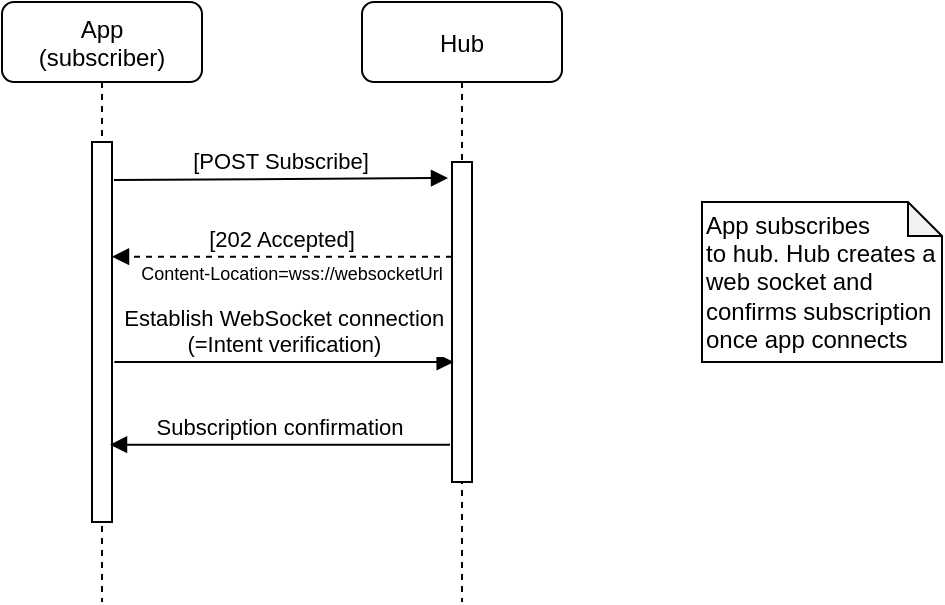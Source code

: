 <mxfile version="13.4.9" type="device"><diagram id="kgpKYQtTHZ0yAKxKKP6v" name="Page-1"><mxGraphModel dx="1422" dy="713" grid="1" gridSize="10" guides="1" tooltips="1" connect="1" arrows="1" fold="1" page="1" pageScale="1" pageWidth="850" pageHeight="1100" math="0" shadow="0"><root><mxCell id="0"/><mxCell id="1" parent="0"/><mxCell id="3nuBFxr9cyL0pnOWT2aG-1" value="App&#10;(subscriber)" style="shape=umlLifeline;perimeter=lifelinePerimeter;container=1;collapsible=0;recursiveResize=0;rounded=1;shadow=0;strokeWidth=1;" parent="1" vertex="1"><mxGeometry x="160" y="80" width="100" height="300" as="geometry"/></mxCell><mxCell id="3nuBFxr9cyL0pnOWT2aG-2" value="" style="points=[];perimeter=orthogonalPerimeter;rounded=0;shadow=0;strokeWidth=1;" parent="3nuBFxr9cyL0pnOWT2aG-1" vertex="1"><mxGeometry x="45" y="70" width="10" height="190" as="geometry"/></mxCell><mxCell id="3nuBFxr9cyL0pnOWT2aG-5" value="Hub" style="shape=umlLifeline;perimeter=lifelinePerimeter;container=1;collapsible=0;recursiveResize=0;rounded=1;shadow=0;strokeWidth=1;" parent="1" vertex="1"><mxGeometry x="340" y="80" width="100" height="300" as="geometry"/></mxCell><mxCell id="3nuBFxr9cyL0pnOWT2aG-6" value="" style="points=[];perimeter=orthogonalPerimeter;rounded=0;shadow=0;strokeWidth=1;" parent="3nuBFxr9cyL0pnOWT2aG-5" vertex="1"><mxGeometry x="45" y="80" width="10" height="160" as="geometry"/></mxCell><mxCell id="3nuBFxr9cyL0pnOWT2aG-8" value="[POST Subscribe]" style="verticalAlign=bottom;endArrow=block;entryX=-0.2;entryY=0.05;shadow=0;strokeWidth=1;exitX=1.1;exitY=0.1;exitDx=0;exitDy=0;exitPerimeter=0;entryDx=0;entryDy=0;entryPerimeter=0;" parent="1" source="3nuBFxr9cyL0pnOWT2aG-2" target="3nuBFxr9cyL0pnOWT2aG-6" edge="1"><mxGeometry relative="1" as="geometry"><mxPoint x="315" y="160" as="sourcePoint"/></mxGeometry></mxCell><mxCell id="3nuBFxr9cyL0pnOWT2aG-9" value="[202 Accepted]" style="verticalAlign=bottom;endArrow=block;shadow=0;strokeWidth=1;fontSize=11;dashed=1;entryX=1;entryY=0.265;entryDx=0;entryDy=0;entryPerimeter=0;" parent="1" edge="1"><mxGeometry relative="1" as="geometry"><mxPoint x="385" y="207.35" as="sourcePoint"/><mxPoint x="215" y="207.35" as="targetPoint"/><mxPoint as="offset"/></mxGeometry></mxCell><mxCell id="dIY0lXZBSIcsDhcMPA9w-8" value="App subscribes &lt;br&gt;to hub. Hub creates a web socket and confirms subscription once app connects" style="shape=note;whiteSpace=wrap;html=1;backgroundOutline=1;darkOpacity=0.05;rounded=1;align=left;size=17;" vertex="1" parent="1"><mxGeometry x="510" y="180" width="120" height="80" as="geometry"/></mxCell><mxCell id="dIY0lXZBSIcsDhcMPA9w-29" value="&lt;font style=&quot;font-size: 9px&quot;&gt;Content-Location=wss://websocketUrl&lt;/font&gt;" style="text;html=1;strokeColor=none;fillColor=none;align=center;verticalAlign=middle;whiteSpace=wrap;rounded=0;fontSize=10;" vertex="1" parent="1"><mxGeometry x="210" y="205" width="190" height="20" as="geometry"/></mxCell><mxCell id="dIY0lXZBSIcsDhcMPA9w-31" value="Establish WebSocket connection&#10;(=Intent verification)" style="verticalAlign=bottom;endArrow=block;shadow=0;strokeWidth=1;endFill=1;exitX=1.033;exitY=0.665;exitDx=0;exitDy=0;exitPerimeter=0;" edge="1" parent="1"><mxGeometry relative="1" as="geometry"><mxPoint x="385.84" y="260.0" as="targetPoint"/><mxPoint x="216.17" y="260.0" as="sourcePoint"/></mxGeometry></mxCell><mxCell id="dIY0lXZBSIcsDhcMPA9w-33" value="Subscription confirmation" style="verticalAlign=bottom;endArrow=block;shadow=0;strokeWidth=1;fontSize=11;entryX=1;entryY=0.265;entryDx=0;entryDy=0;entryPerimeter=0;" edge="1" parent="1"><mxGeometry relative="1" as="geometry"><mxPoint x="384" y="301.35" as="sourcePoint"/><mxPoint x="214" y="301.35" as="targetPoint"/><mxPoint as="offset"/></mxGeometry></mxCell></root></mxGraphModel></diagram></mxfile>